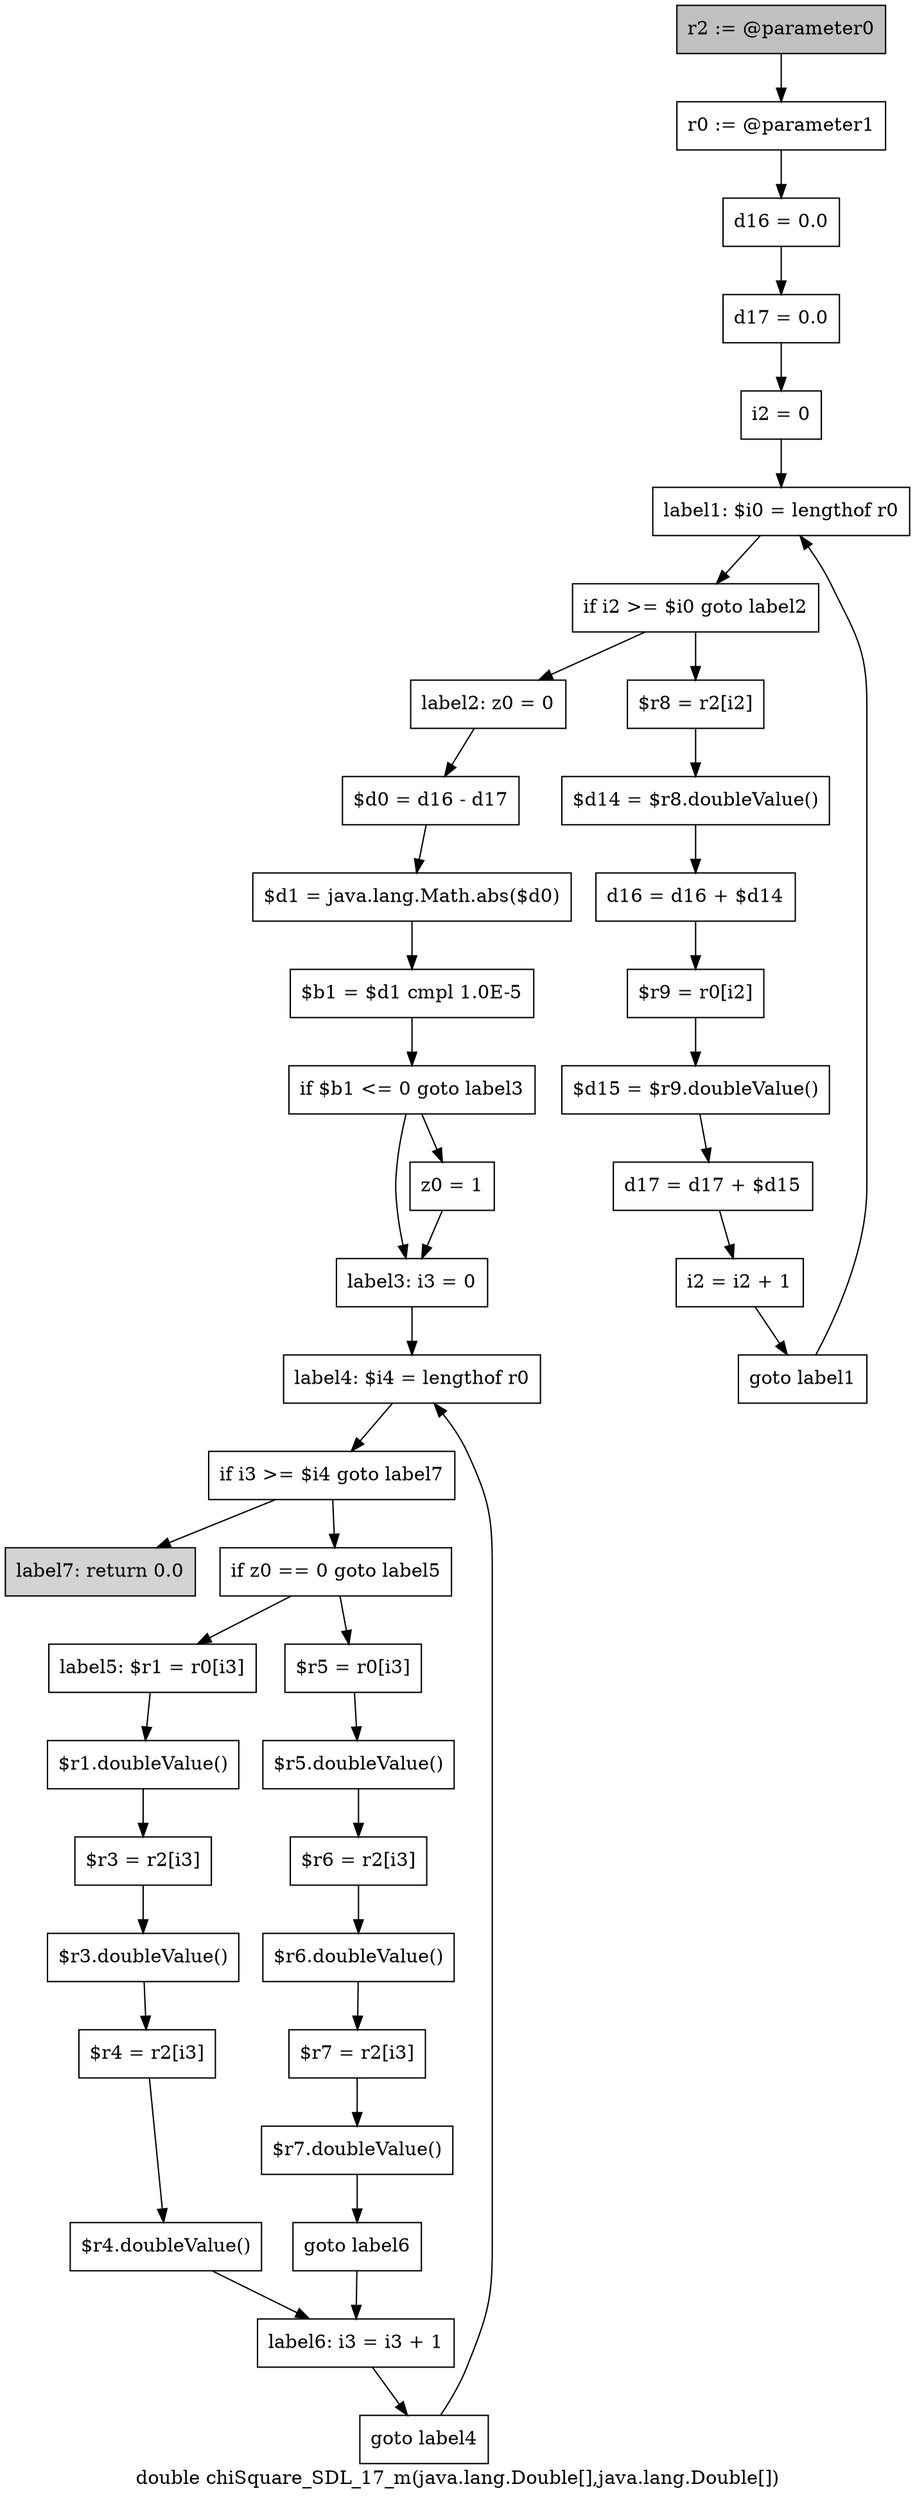 digraph "double chiSquare_SDL_17_m(java.lang.Double[],java.lang.Double[])" {
    label="double chiSquare_SDL_17_m(java.lang.Double[],java.lang.Double[])";
    node [shape=box];
    "0" [style=filled,fillcolor=gray,label="r2 := @parameter0",];
    "1" [label="r0 := @parameter1",];
    "0"->"1";
    "2" [label="d16 = 0.0",];
    "1"->"2";
    "3" [label="d17 = 0.0",];
    "2"->"3";
    "4" [label="i2 = 0",];
    "3"->"4";
    "5" [label="label1: $i0 = lengthof r0",];
    "4"->"5";
    "6" [label="if i2 >= $i0 goto label2",];
    "5"->"6";
    "7" [label="$r8 = r2[i2]",];
    "6"->"7";
    "15" [label="label2: z0 = 0",];
    "6"->"15";
    "8" [label="$d14 = $r8.doubleValue()",];
    "7"->"8";
    "9" [label="d16 = d16 + $d14",];
    "8"->"9";
    "10" [label="$r9 = r0[i2]",];
    "9"->"10";
    "11" [label="$d15 = $r9.doubleValue()",];
    "10"->"11";
    "12" [label="d17 = d17 + $d15",];
    "11"->"12";
    "13" [label="i2 = i2 + 1",];
    "12"->"13";
    "14" [label="goto label1",];
    "13"->"14";
    "14"->"5";
    "16" [label="$d0 = d16 - d17",];
    "15"->"16";
    "17" [label="$d1 = java.lang.Math.abs($d0)",];
    "16"->"17";
    "18" [label="$b1 = $d1 cmpl 1.0E-5",];
    "17"->"18";
    "19" [label="if $b1 <= 0 goto label3",];
    "18"->"19";
    "20" [label="z0 = 1",];
    "19"->"20";
    "21" [label="label3: i3 = 0",];
    "19"->"21";
    "20"->"21";
    "22" [label="label4: $i4 = lengthof r0",];
    "21"->"22";
    "23" [label="if i3 >= $i4 goto label7",];
    "22"->"23";
    "24" [label="if z0 == 0 goto label5",];
    "23"->"24";
    "40" [style=filled,fillcolor=lightgray,label="label7: return 0.0",];
    "23"->"40";
    "25" [label="$r5 = r0[i3]",];
    "24"->"25";
    "32" [label="label5: $r1 = r0[i3]",];
    "24"->"32";
    "26" [label="$r5.doubleValue()",];
    "25"->"26";
    "27" [label="$r6 = r2[i3]",];
    "26"->"27";
    "28" [label="$r6.doubleValue()",];
    "27"->"28";
    "29" [label="$r7 = r2[i3]",];
    "28"->"29";
    "30" [label="$r7.doubleValue()",];
    "29"->"30";
    "31" [label="goto label6",];
    "30"->"31";
    "38" [label="label6: i3 = i3 + 1",];
    "31"->"38";
    "33" [label="$r1.doubleValue()",];
    "32"->"33";
    "34" [label="$r3 = r2[i3]",];
    "33"->"34";
    "35" [label="$r3.doubleValue()",];
    "34"->"35";
    "36" [label="$r4 = r2[i3]",];
    "35"->"36";
    "37" [label="$r4.doubleValue()",];
    "36"->"37";
    "37"->"38";
    "39" [label="goto label4",];
    "38"->"39";
    "39"->"22";
}
